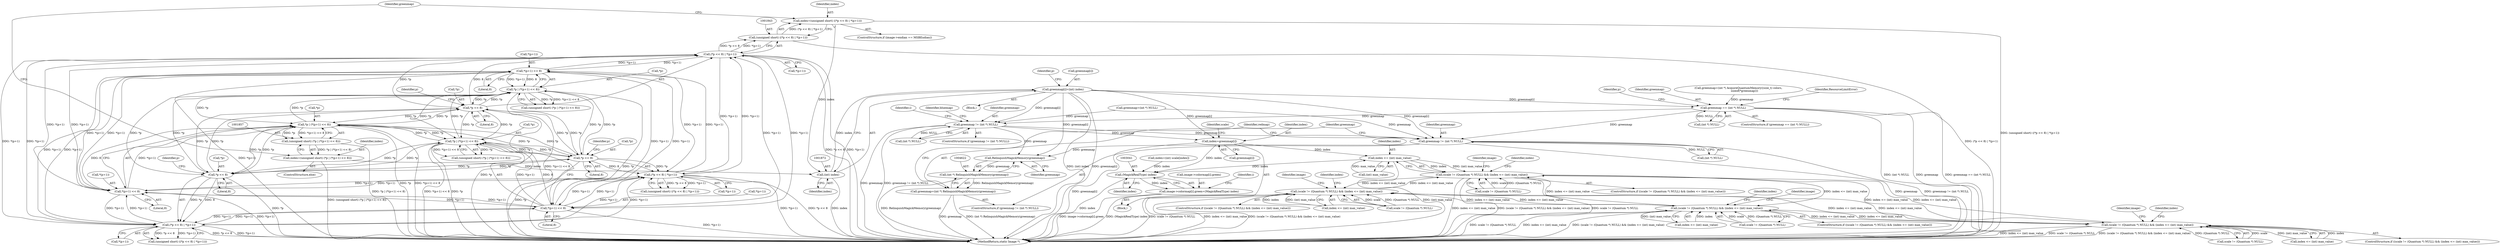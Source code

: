 digraph "0_ImageMagick_5511ef530576ed18fd636baa3bb4eda3d667665d@array" {
"1001867" [label="(Call,greenmap[i]=(int) index)"];
"1001871" [label="(Call,(int) index)"];
"1001840" [label="(Call,index=(unsigned short) ((*p << 8) | *(p+1)))"];
"1001842" [label="(Call,(unsigned short) ((*p << 8) | *(p+1)))"];
"1001844" [label="(Call,(*p << 8) | *(p+1))"];
"1001845" [label="(Call,*p << 8)"];
"1001858" [label="(Call,*p | (*(p+1) << 8))"];
"1001757" [label="(Call,*p | (*(p+1) << 8))"];
"1001946" [label="(Call,*p << 8)"];
"1001744" [label="(Call,*p << 8)"];
"1001959" [label="(Call,*p | (*(p+1) << 8))"];
"1001962" [label="(Call,*(p+1) << 8)"];
"1001861" [label="(Call,*(p+1) << 8)"];
"1001945" [label="(Call,(*p << 8) | *(p+1))"];
"1001743" [label="(Call,(*p << 8) | *(p+1))"];
"1001760" [label="(Call,*(p+1) << 8)"];
"1001854" [label="(Call,index=(unsigned short) (*p | (*(p+1) << 8)))"];
"1001856" [label="(Call,(unsigned short) (*p | (*(p+1) << 8)))"];
"1001811" [label="(Call,greenmap == (int *) NULL)"];
"1002991" [label="(Call,greenmap != (int *) NULL)"];
"1003008" [label="(Call,index=greenmap[i])"];
"1003020" [label="(Call,index <= (int) max_value)"];
"1003014" [label="(Call,(scale != (Quantum *) NULL) && (index <= (int) max_value))"];
"1002961" [label="(Call,(scale != (Quantum *) NULL) && (index <= (int) max_value))"];
"1003067" [label="(Call,(scale != (Quantum *) NULL) && (index <= (int) max_value))"];
"1003120" [label="(Call,(scale != (Quantum *) NULL) && (index <= (int) max_value))"];
"1003040" [label="(Call,(MagickRealType) index)"];
"1003032" [label="(Call,image->colormap[i].green=(MagickRealType) index)"];
"1004614" [label="(Call,greenmap != (int *) NULL)"];
"1004623" [label="(Call,RelinquishMagickMemory(greenmap))"];
"1004621" [label="(Call,(int *) RelinquishMagickMemory(greenmap))"];
"1004619" [label="(Call,greenmap=(int *) RelinquishMagickMemory(greenmap))"];
"1001841" [label="(Identifier,index)"];
"1002990" [label="(ControlStructure,if (greenmap != (int *) NULL))"];
"1003036" [label="(Identifier,image)"];
"1001967" [label="(Literal,8)"];
"1004613" [label="(ControlStructure,if (greenmap != (int *) NULL))"];
"1003045" [label="(Identifier,bluemap)"];
"1001750" [label="(Identifier,p)"];
"1003042" [label="(Identifier,index)"];
"1002962" [label="(Call,scale != (Quantum *) NULL)"];
"1003142" [label="(Identifier,image)"];
"1001949" [label="(Literal,8)"];
"1001834" [label="(ControlStructure,if (image->endian == MSBEndian))"];
"1000382" [label="(Call,greenmap=(int *) NULL)"];
"1001755" [label="(Call,(unsigned short) (*p | (*(p+1) << 8)))"];
"1001960" [label="(Call,*p)"];
"1001840" [label="(Call,index=(unsigned short) ((*p << 8) | *(p+1)))"];
"1003068" [label="(Call,scale != (Quantum *) NULL)"];
"1001845" [label="(Call,*p << 8)"];
"1001761" [label="(Call,*(p+1))"];
"1003025" [label="(Call,index=(int) scale[index])"];
"1001947" [label="(Call,*p)"];
"1001962" [label="(Call,*(p+1) << 8)"];
"1003132" [label="(Identifier,index)"];
"1003079" [label="(Identifier,index)"];
"1001745" [label="(Call,*p)"];
"1003010" [label="(Call,greenmap[i])"];
"1001812" [label="(Identifier,greenmap)"];
"1003009" [label="(Identifier,index)"];
"1003032" [label="(Call,image->colormap[i].green=(MagickRealType) index)"];
"1001858" [label="(Call,*p | (*(p+1) << 8))"];
"1003020" [label="(Call,index <= (int) max_value)"];
"1003066" [label="(ControlStructure,if ((scale != (Quantum *) NULL) && (index <= (int) max_value)))"];
"1001943" [label="(Call,(unsigned short) ((*p << 8) | *(p+1)))"];
"1001959" [label="(Call,*p | (*(p+1) << 8))"];
"1001765" [label="(Literal,8)"];
"1001799" [label="(Call,greenmap=(int *) AcquireQuantumMemory((size_t) colors,\n              sizeof(*greenmap)))"];
"1002983" [label="(Identifier,image)"];
"1001747" [label="(Literal,8)"];
"1002960" [label="(ControlStructure,if ((scale != (Quantum *) NULL) && (index <= (int) max_value)))"];
"1001851" [label="(Identifier,p)"];
"1001855" [label="(Identifier,index)"];
"1003016" [label="(Identifier,scale)"];
"1003119" [label="(ControlStructure,if ((scale != (Quantum *) NULL) && (index <= (int) max_value)))"];
"1001744" [label="(Call,*p << 8)"];
"1002973" [label="(Identifier,index)"];
"1001867" [label="(Call,greenmap[i]=(int) index)"];
"1001757" [label="(Call,*p | (*(p+1) << 8))"];
"1001743" [label="(Call,(*p << 8) | *(p+1))"];
"1003073" [label="(Call,index <= (int) max_value)"];
"1001817" [label="(Identifier,ResourceLimitError)"];
"1001748" [label="(Call,*(p+1))"];
"1002993" [label="(Call,(int *) NULL)"];
"1003121" [label="(Call,scale != (Quantum *) NULL)"];
"1001848" [label="(Literal,8)"];
"1001873" [label="(Identifier,index)"];
"1001853" [label="(ControlStructure,else)"];
"1003015" [label="(Call,scale != (Quantum *) NULL)"];
"1004644" [label="(MethodReturn,static Image *)"];
"1001833" [label="(Block,)"];
"1001856" [label="(Call,(unsigned short) (*p | (*(p+1) << 8)))"];
"1002961" [label="(Call,(scale != (Quantum *) NULL) && (index <= (int) max_value))"];
"1003006" [label="(Identifier,i)"];
"1003022" [label="(Call,(int) max_value)"];
"1002991" [label="(Call,greenmap != (int *) NULL)"];
"1003026" [label="(Identifier,index)"];
"1004624" [label="(Identifier,greenmap)"];
"1001957" [label="(Call,(unsigned short) (*p | (*(p+1) << 8)))"];
"1001862" [label="(Call,*(p+1))"];
"1003067" [label="(Call,(scale != (Quantum *) NULL) && (index <= (int) max_value))"];
"1003033" [label="(Call,image->colormap[i].green)"];
"1001760" [label="(Call,*(p+1) << 8)"];
"1004615" [label="(Identifier,greenmap)"];
"1003126" [label="(Call,index <= (int) max_value)"];
"1001950" [label="(Call,*(p+1))"];
"1003014" [label="(Call,(scale != (Quantum *) NULL) && (index <= (int) max_value))"];
"1001854" [label="(Call,index=(unsigned short) (*p | (*(p+1) << 8)))"];
"1001741" [label="(Call,(unsigned short) ((*p << 8) | *(p+1)))"];
"1001869" [label="(Identifier,greenmap)"];
"1004621" [label="(Call,(int *) RelinquishMagickMemory(greenmap))"];
"1001861" [label="(Call,*(p+1) << 8)"];
"1004614" [label="(Call,greenmap != (int *) NULL)"];
"1001963" [label="(Call,*(p+1))"];
"1002992" [label="(Identifier,greenmap)"];
"1004623" [label="(Call,RelinquishMagickMemory(greenmap))"];
"1003021" [label="(Identifier,index)"];
"1003120" [label="(Call,(scale != (Quantum *) NULL) && (index <= (int) max_value))"];
"1004616" [label="(Call,(int *) NULL)"];
"1001846" [label="(Call,*p)"];
"1003008" [label="(Call,index=greenmap[i])"];
"1004619" [label="(Call,greenmap=(int *) RelinquishMagickMemory(greenmap))"];
"1001868" [label="(Call,greenmap[i])"];
"1001866" [label="(Literal,8)"];
"1003007" [label="(Block,)"];
"1003089" [label="(Identifier,image)"];
"1001871" [label="(Call,(int) index)"];
"1004627" [label="(Identifier,redmap)"];
"1001811" [label="(Call,greenmap == (int *) NULL)"];
"1001875" [label="(Identifier,p)"];
"1001842" [label="(Call,(unsigned short) ((*p << 8) | *(p+1)))"];
"1001844" [label="(Call,(*p << 8) | *(p+1))"];
"1002967" [label="(Call,index <= (int) max_value)"];
"1001849" [label="(Call,*(p+1))"];
"1001758" [label="(Call,*p)"];
"1001813" [label="(Call,(int *) NULL)"];
"1001820" [label="(Identifier,p)"];
"1001859" [label="(Call,*p)"];
"1003013" [label="(ControlStructure,if ((scale != (Quantum *) NULL) && (index <= (int) max_value)))"];
"1001945" [label="(Call,(*p << 8) | *(p+1))"];
"1001952" [label="(Identifier,p)"];
"1002998" [label="(Identifier,i)"];
"1001810" [label="(ControlStructure,if (greenmap == (int *) NULL))"];
"1003040" [label="(Call,(MagickRealType) index)"];
"1004620" [label="(Identifier,greenmap)"];
"1001946" [label="(Call,*p << 8)"];
"1001867" -> "1001833"  [label="AST: "];
"1001867" -> "1001871"  [label="CFG: "];
"1001868" -> "1001867"  [label="AST: "];
"1001871" -> "1001867"  [label="AST: "];
"1001875" -> "1001867"  [label="CFG: "];
"1001867" -> "1004644"  [label="DDG: (int) index"];
"1001867" -> "1004644"  [label="DDG: greenmap[i]"];
"1001867" -> "1001811"  [label="DDG: greenmap[i]"];
"1001871" -> "1001867"  [label="DDG: index"];
"1001867" -> "1002991"  [label="DDG: greenmap[i]"];
"1001867" -> "1003008"  [label="DDG: greenmap[i]"];
"1001867" -> "1004614"  [label="DDG: greenmap[i]"];
"1001867" -> "1004623"  [label="DDG: greenmap[i]"];
"1001871" -> "1001873"  [label="CFG: "];
"1001872" -> "1001871"  [label="AST: "];
"1001873" -> "1001871"  [label="AST: "];
"1001871" -> "1004644"  [label="DDG: index"];
"1001840" -> "1001871"  [label="DDG: index"];
"1001854" -> "1001871"  [label="DDG: index"];
"1001840" -> "1001834"  [label="AST: "];
"1001840" -> "1001842"  [label="CFG: "];
"1001841" -> "1001840"  [label="AST: "];
"1001842" -> "1001840"  [label="AST: "];
"1001869" -> "1001840"  [label="CFG: "];
"1001840" -> "1004644"  [label="DDG: (unsigned short) ((*p << 8) | *(p+1))"];
"1001842" -> "1001840"  [label="DDG: (*p << 8) | *(p+1)"];
"1001842" -> "1001844"  [label="CFG: "];
"1001843" -> "1001842"  [label="AST: "];
"1001844" -> "1001842"  [label="AST: "];
"1001842" -> "1004644"  [label="DDG: (*p << 8) | *(p+1)"];
"1001844" -> "1001842"  [label="DDG: *p << 8"];
"1001844" -> "1001842"  [label="DDG: *(p+1)"];
"1001844" -> "1001849"  [label="CFG: "];
"1001845" -> "1001844"  [label="AST: "];
"1001849" -> "1001844"  [label="AST: "];
"1001844" -> "1004644"  [label="DDG: *p << 8"];
"1001844" -> "1004644"  [label="DDG: *(p+1)"];
"1001844" -> "1001743"  [label="DDG: *(p+1)"];
"1001844" -> "1001760"  [label="DDG: *(p+1)"];
"1001845" -> "1001844"  [label="DDG: *p"];
"1001845" -> "1001844"  [label="DDG: 8"];
"1001861" -> "1001844"  [label="DDG: *(p+1)"];
"1001945" -> "1001844"  [label="DDG: *(p+1)"];
"1001962" -> "1001844"  [label="DDG: *(p+1)"];
"1001743" -> "1001844"  [label="DDG: *(p+1)"];
"1001760" -> "1001844"  [label="DDG: *(p+1)"];
"1001844" -> "1001861"  [label="DDG: *(p+1)"];
"1001844" -> "1001945"  [label="DDG: *(p+1)"];
"1001844" -> "1001962"  [label="DDG: *(p+1)"];
"1001845" -> "1001848"  [label="CFG: "];
"1001846" -> "1001845"  [label="AST: "];
"1001848" -> "1001845"  [label="AST: "];
"1001851" -> "1001845"  [label="CFG: "];
"1001845" -> "1004644"  [label="DDG: *p"];
"1001845" -> "1001744"  [label="DDG: *p"];
"1001845" -> "1001757"  [label="DDG: *p"];
"1001858" -> "1001845"  [label="DDG: *p"];
"1001757" -> "1001845"  [label="DDG: *p"];
"1001946" -> "1001845"  [label="DDG: *p"];
"1001744" -> "1001845"  [label="DDG: *p"];
"1001959" -> "1001845"  [label="DDG: *p"];
"1001845" -> "1001858"  [label="DDG: *p"];
"1001845" -> "1001946"  [label="DDG: *p"];
"1001845" -> "1001959"  [label="DDG: *p"];
"1001858" -> "1001856"  [label="AST: "];
"1001858" -> "1001861"  [label="CFG: "];
"1001859" -> "1001858"  [label="AST: "];
"1001861" -> "1001858"  [label="AST: "];
"1001856" -> "1001858"  [label="CFG: "];
"1001858" -> "1004644"  [label="DDG: *p"];
"1001858" -> "1004644"  [label="DDG: *(p+1) << 8"];
"1001858" -> "1001744"  [label="DDG: *p"];
"1001858" -> "1001757"  [label="DDG: *p"];
"1001858" -> "1001856"  [label="DDG: *p"];
"1001858" -> "1001856"  [label="DDG: *(p+1) << 8"];
"1001757" -> "1001858"  [label="DDG: *p"];
"1001946" -> "1001858"  [label="DDG: *p"];
"1001744" -> "1001858"  [label="DDG: *p"];
"1001959" -> "1001858"  [label="DDG: *p"];
"1001861" -> "1001858"  [label="DDG: *(p+1)"];
"1001861" -> "1001858"  [label="DDG: 8"];
"1001858" -> "1001946"  [label="DDG: *p"];
"1001858" -> "1001959"  [label="DDG: *p"];
"1001757" -> "1001755"  [label="AST: "];
"1001757" -> "1001760"  [label="CFG: "];
"1001758" -> "1001757"  [label="AST: "];
"1001760" -> "1001757"  [label="AST: "];
"1001755" -> "1001757"  [label="CFG: "];
"1001757" -> "1004644"  [label="DDG: *p"];
"1001757" -> "1004644"  [label="DDG: *(p+1) << 8"];
"1001757" -> "1001744"  [label="DDG: *p"];
"1001757" -> "1001755"  [label="DDG: *p"];
"1001757" -> "1001755"  [label="DDG: *(p+1) << 8"];
"1001946" -> "1001757"  [label="DDG: *p"];
"1001744" -> "1001757"  [label="DDG: *p"];
"1001959" -> "1001757"  [label="DDG: *p"];
"1001760" -> "1001757"  [label="DDG: *(p+1)"];
"1001760" -> "1001757"  [label="DDG: 8"];
"1001757" -> "1001946"  [label="DDG: *p"];
"1001757" -> "1001959"  [label="DDG: *p"];
"1001946" -> "1001945"  [label="AST: "];
"1001946" -> "1001949"  [label="CFG: "];
"1001947" -> "1001946"  [label="AST: "];
"1001949" -> "1001946"  [label="AST: "];
"1001952" -> "1001946"  [label="CFG: "];
"1001946" -> "1004644"  [label="DDG: *p"];
"1001946" -> "1001744"  [label="DDG: *p"];
"1001946" -> "1001945"  [label="DDG: *p"];
"1001946" -> "1001945"  [label="DDG: 8"];
"1001744" -> "1001946"  [label="DDG: *p"];
"1001959" -> "1001946"  [label="DDG: *p"];
"1001946" -> "1001959"  [label="DDG: *p"];
"1001744" -> "1001743"  [label="AST: "];
"1001744" -> "1001747"  [label="CFG: "];
"1001745" -> "1001744"  [label="AST: "];
"1001747" -> "1001744"  [label="AST: "];
"1001750" -> "1001744"  [label="CFG: "];
"1001744" -> "1004644"  [label="DDG: *p"];
"1001744" -> "1001743"  [label="DDG: *p"];
"1001744" -> "1001743"  [label="DDG: 8"];
"1001959" -> "1001744"  [label="DDG: *p"];
"1001744" -> "1001959"  [label="DDG: *p"];
"1001959" -> "1001957"  [label="AST: "];
"1001959" -> "1001962"  [label="CFG: "];
"1001960" -> "1001959"  [label="AST: "];
"1001962" -> "1001959"  [label="AST: "];
"1001957" -> "1001959"  [label="CFG: "];
"1001959" -> "1004644"  [label="DDG: *(p+1) << 8"];
"1001959" -> "1004644"  [label="DDG: *p"];
"1001959" -> "1001957"  [label="DDG: *p"];
"1001959" -> "1001957"  [label="DDG: *(p+1) << 8"];
"1001962" -> "1001959"  [label="DDG: *(p+1)"];
"1001962" -> "1001959"  [label="DDG: 8"];
"1001962" -> "1001967"  [label="CFG: "];
"1001963" -> "1001962"  [label="AST: "];
"1001967" -> "1001962"  [label="AST: "];
"1001962" -> "1004644"  [label="DDG: *(p+1)"];
"1001962" -> "1001743"  [label="DDG: *(p+1)"];
"1001962" -> "1001760"  [label="DDG: *(p+1)"];
"1001962" -> "1001861"  [label="DDG: *(p+1)"];
"1001962" -> "1001945"  [label="DDG: *(p+1)"];
"1001861" -> "1001962"  [label="DDG: *(p+1)"];
"1001945" -> "1001962"  [label="DDG: *(p+1)"];
"1001743" -> "1001962"  [label="DDG: *(p+1)"];
"1001760" -> "1001962"  [label="DDG: *(p+1)"];
"1001861" -> "1001866"  [label="CFG: "];
"1001862" -> "1001861"  [label="AST: "];
"1001866" -> "1001861"  [label="AST: "];
"1001861" -> "1004644"  [label="DDG: *(p+1)"];
"1001861" -> "1001743"  [label="DDG: *(p+1)"];
"1001861" -> "1001760"  [label="DDG: *(p+1)"];
"1001945" -> "1001861"  [label="DDG: *(p+1)"];
"1001743" -> "1001861"  [label="DDG: *(p+1)"];
"1001760" -> "1001861"  [label="DDG: *(p+1)"];
"1001861" -> "1001945"  [label="DDG: *(p+1)"];
"1001945" -> "1001943"  [label="AST: "];
"1001945" -> "1001950"  [label="CFG: "];
"1001950" -> "1001945"  [label="AST: "];
"1001943" -> "1001945"  [label="CFG: "];
"1001945" -> "1004644"  [label="DDG: *(p+1)"];
"1001945" -> "1004644"  [label="DDG: *p << 8"];
"1001945" -> "1001743"  [label="DDG: *(p+1)"];
"1001945" -> "1001760"  [label="DDG: *(p+1)"];
"1001945" -> "1001943"  [label="DDG: *p << 8"];
"1001945" -> "1001943"  [label="DDG: *(p+1)"];
"1001743" -> "1001945"  [label="DDG: *(p+1)"];
"1001760" -> "1001945"  [label="DDG: *(p+1)"];
"1001743" -> "1001741"  [label="AST: "];
"1001743" -> "1001748"  [label="CFG: "];
"1001748" -> "1001743"  [label="AST: "];
"1001741" -> "1001743"  [label="CFG: "];
"1001743" -> "1004644"  [label="DDG: *(p+1)"];
"1001743" -> "1004644"  [label="DDG: *p << 8"];
"1001743" -> "1001741"  [label="DDG: *p << 8"];
"1001743" -> "1001741"  [label="DDG: *(p+1)"];
"1001760" -> "1001743"  [label="DDG: *(p+1)"];
"1001743" -> "1001760"  [label="DDG: *(p+1)"];
"1001760" -> "1001765"  [label="CFG: "];
"1001761" -> "1001760"  [label="AST: "];
"1001765" -> "1001760"  [label="AST: "];
"1001760" -> "1004644"  [label="DDG: *(p+1)"];
"1001854" -> "1001853"  [label="AST: "];
"1001854" -> "1001856"  [label="CFG: "];
"1001855" -> "1001854"  [label="AST: "];
"1001856" -> "1001854"  [label="AST: "];
"1001869" -> "1001854"  [label="CFG: "];
"1001854" -> "1004644"  [label="DDG: (unsigned short) (*p | (*(p+1) << 8))"];
"1001856" -> "1001854"  [label="DDG: *p | (*(p+1) << 8)"];
"1001857" -> "1001856"  [label="AST: "];
"1001856" -> "1004644"  [label="DDG: *p | (*(p+1) << 8)"];
"1001811" -> "1001810"  [label="AST: "];
"1001811" -> "1001813"  [label="CFG: "];
"1001812" -> "1001811"  [label="AST: "];
"1001813" -> "1001811"  [label="AST: "];
"1001817" -> "1001811"  [label="CFG: "];
"1001820" -> "1001811"  [label="CFG: "];
"1001811" -> "1004644"  [label="DDG: (int *) NULL"];
"1001811" -> "1004644"  [label="DDG: greenmap"];
"1001811" -> "1004644"  [label="DDG: greenmap == (int *) NULL"];
"1001799" -> "1001811"  [label="DDG: greenmap"];
"1001813" -> "1001811"  [label="DDG: NULL"];
"1001811" -> "1002991"  [label="DDG: greenmap"];
"1001811" -> "1004614"  [label="DDG: greenmap"];
"1002991" -> "1002990"  [label="AST: "];
"1002991" -> "1002993"  [label="CFG: "];
"1002992" -> "1002991"  [label="AST: "];
"1002993" -> "1002991"  [label="AST: "];
"1002998" -> "1002991"  [label="CFG: "];
"1003045" -> "1002991"  [label="CFG: "];
"1002991" -> "1004644"  [label="DDG: greenmap != (int *) NULL"];
"1002991" -> "1004644"  [label="DDG: greenmap"];
"1000382" -> "1002991"  [label="DDG: greenmap"];
"1002993" -> "1002991"  [label="DDG: NULL"];
"1002991" -> "1003008"  [label="DDG: greenmap"];
"1002991" -> "1004614"  [label="DDG: greenmap"];
"1002991" -> "1004623"  [label="DDG: greenmap"];
"1003008" -> "1003007"  [label="AST: "];
"1003008" -> "1003010"  [label="CFG: "];
"1003009" -> "1003008"  [label="AST: "];
"1003010" -> "1003008"  [label="AST: "];
"1003016" -> "1003008"  [label="CFG: "];
"1003008" -> "1004644"  [label="DDG: greenmap[i]"];
"1003008" -> "1003020"  [label="DDG: index"];
"1003008" -> "1003040"  [label="DDG: index"];
"1003020" -> "1003014"  [label="AST: "];
"1003020" -> "1003022"  [label="CFG: "];
"1003021" -> "1003020"  [label="AST: "];
"1003022" -> "1003020"  [label="AST: "];
"1003014" -> "1003020"  [label="CFG: "];
"1003020" -> "1004644"  [label="DDG: (int) max_value"];
"1003020" -> "1003014"  [label="DDG: index"];
"1003020" -> "1003014"  [label="DDG: (int) max_value"];
"1003022" -> "1003020"  [label="DDG: max_value"];
"1003020" -> "1003040"  [label="DDG: index"];
"1003014" -> "1003013"  [label="AST: "];
"1003014" -> "1003015"  [label="CFG: "];
"1003015" -> "1003014"  [label="AST: "];
"1003026" -> "1003014"  [label="CFG: "];
"1003036" -> "1003014"  [label="CFG: "];
"1003014" -> "1004644"  [label="DDG: index <= (int) max_value"];
"1003014" -> "1004644"  [label="DDG: (scale != (Quantum *) NULL) && (index <= (int) max_value)"];
"1003014" -> "1004644"  [label="DDG: scale != (Quantum *) NULL"];
"1003014" -> "1002961"  [label="DDG: index <= (int) max_value"];
"1003015" -> "1003014"  [label="DDG: scale"];
"1003015" -> "1003014"  [label="DDG: (Quantum *) NULL"];
"1002961" -> "1003014"  [label="DDG: index <= (int) max_value"];
"1003067" -> "1003014"  [label="DDG: index <= (int) max_value"];
"1003120" -> "1003014"  [label="DDG: index <= (int) max_value"];
"1003014" -> "1003067"  [label="DDG: index <= (int) max_value"];
"1003014" -> "1003120"  [label="DDG: index <= (int) max_value"];
"1002961" -> "1002960"  [label="AST: "];
"1002961" -> "1002962"  [label="CFG: "];
"1002961" -> "1002967"  [label="CFG: "];
"1002962" -> "1002961"  [label="AST: "];
"1002967" -> "1002961"  [label="AST: "];
"1002973" -> "1002961"  [label="CFG: "];
"1002983" -> "1002961"  [label="CFG: "];
"1002961" -> "1004644"  [label="DDG: index <= (int) max_value"];
"1002961" -> "1004644"  [label="DDG: (scale != (Quantum *) NULL) && (index <= (int) max_value)"];
"1002961" -> "1004644"  [label="DDG: scale != (Quantum *) NULL"];
"1002962" -> "1002961"  [label="DDG: scale"];
"1002962" -> "1002961"  [label="DDG: (Quantum *) NULL"];
"1002967" -> "1002961"  [label="DDG: index"];
"1002967" -> "1002961"  [label="DDG: (int) max_value"];
"1003067" -> "1002961"  [label="DDG: index <= (int) max_value"];
"1003120" -> "1002961"  [label="DDG: index <= (int) max_value"];
"1002961" -> "1003067"  [label="DDG: index <= (int) max_value"];
"1002961" -> "1003120"  [label="DDG: index <= (int) max_value"];
"1003067" -> "1003066"  [label="AST: "];
"1003067" -> "1003068"  [label="CFG: "];
"1003067" -> "1003073"  [label="CFG: "];
"1003068" -> "1003067"  [label="AST: "];
"1003073" -> "1003067"  [label="AST: "];
"1003079" -> "1003067"  [label="CFG: "];
"1003089" -> "1003067"  [label="CFG: "];
"1003067" -> "1004644"  [label="DDG: scale != (Quantum *) NULL"];
"1003067" -> "1004644"  [label="DDG: index <= (int) max_value"];
"1003067" -> "1004644"  [label="DDG: (scale != (Quantum *) NULL) && (index <= (int) max_value)"];
"1003068" -> "1003067"  [label="DDG: scale"];
"1003068" -> "1003067"  [label="DDG: (Quantum *) NULL"];
"1003120" -> "1003067"  [label="DDG: index <= (int) max_value"];
"1003073" -> "1003067"  [label="DDG: index"];
"1003073" -> "1003067"  [label="DDG: (int) max_value"];
"1003067" -> "1003120"  [label="DDG: index <= (int) max_value"];
"1003120" -> "1003119"  [label="AST: "];
"1003120" -> "1003121"  [label="CFG: "];
"1003120" -> "1003126"  [label="CFG: "];
"1003121" -> "1003120"  [label="AST: "];
"1003126" -> "1003120"  [label="AST: "];
"1003132" -> "1003120"  [label="CFG: "];
"1003142" -> "1003120"  [label="CFG: "];
"1003120" -> "1004644"  [label="DDG: scale != (Quantum *) NULL"];
"1003120" -> "1004644"  [label="DDG: (scale != (Quantum *) NULL) && (index <= (int) max_value)"];
"1003120" -> "1004644"  [label="DDG: index <= (int) max_value"];
"1003121" -> "1003120"  [label="DDG: scale"];
"1003121" -> "1003120"  [label="DDG: (Quantum *) NULL"];
"1003126" -> "1003120"  [label="DDG: index"];
"1003126" -> "1003120"  [label="DDG: (int) max_value"];
"1003040" -> "1003032"  [label="AST: "];
"1003040" -> "1003042"  [label="CFG: "];
"1003041" -> "1003040"  [label="AST: "];
"1003042" -> "1003040"  [label="AST: "];
"1003032" -> "1003040"  [label="CFG: "];
"1003040" -> "1004644"  [label="DDG: index"];
"1003040" -> "1003032"  [label="DDG: index"];
"1003025" -> "1003040"  [label="DDG: index"];
"1003032" -> "1003007"  [label="AST: "];
"1003033" -> "1003032"  [label="AST: "];
"1003006" -> "1003032"  [label="CFG: "];
"1003032" -> "1004644"  [label="DDG: image->colormap[i].green"];
"1003032" -> "1004644"  [label="DDG: (MagickRealType) index"];
"1004614" -> "1004613"  [label="AST: "];
"1004614" -> "1004616"  [label="CFG: "];
"1004615" -> "1004614"  [label="AST: "];
"1004616" -> "1004614"  [label="AST: "];
"1004620" -> "1004614"  [label="CFG: "];
"1004627" -> "1004614"  [label="CFG: "];
"1004614" -> "1004644"  [label="DDG: greenmap"];
"1004614" -> "1004644"  [label="DDG: greenmap != (int *) NULL"];
"1000382" -> "1004614"  [label="DDG: greenmap"];
"1004616" -> "1004614"  [label="DDG: NULL"];
"1004614" -> "1004623"  [label="DDG: greenmap"];
"1004623" -> "1004621"  [label="AST: "];
"1004623" -> "1004624"  [label="CFG: "];
"1004624" -> "1004623"  [label="AST: "];
"1004621" -> "1004623"  [label="CFG: "];
"1004623" -> "1004621"  [label="DDG: greenmap"];
"1004621" -> "1004619"  [label="AST: "];
"1004622" -> "1004621"  [label="AST: "];
"1004619" -> "1004621"  [label="CFG: "];
"1004621" -> "1004644"  [label="DDG: RelinquishMagickMemory(greenmap)"];
"1004621" -> "1004619"  [label="DDG: RelinquishMagickMemory(greenmap)"];
"1004619" -> "1004613"  [label="AST: "];
"1004620" -> "1004619"  [label="AST: "];
"1004627" -> "1004619"  [label="CFG: "];
"1004619" -> "1004644"  [label="DDG: (int *) RelinquishMagickMemory(greenmap)"];
"1004619" -> "1004644"  [label="DDG: greenmap"];
}
